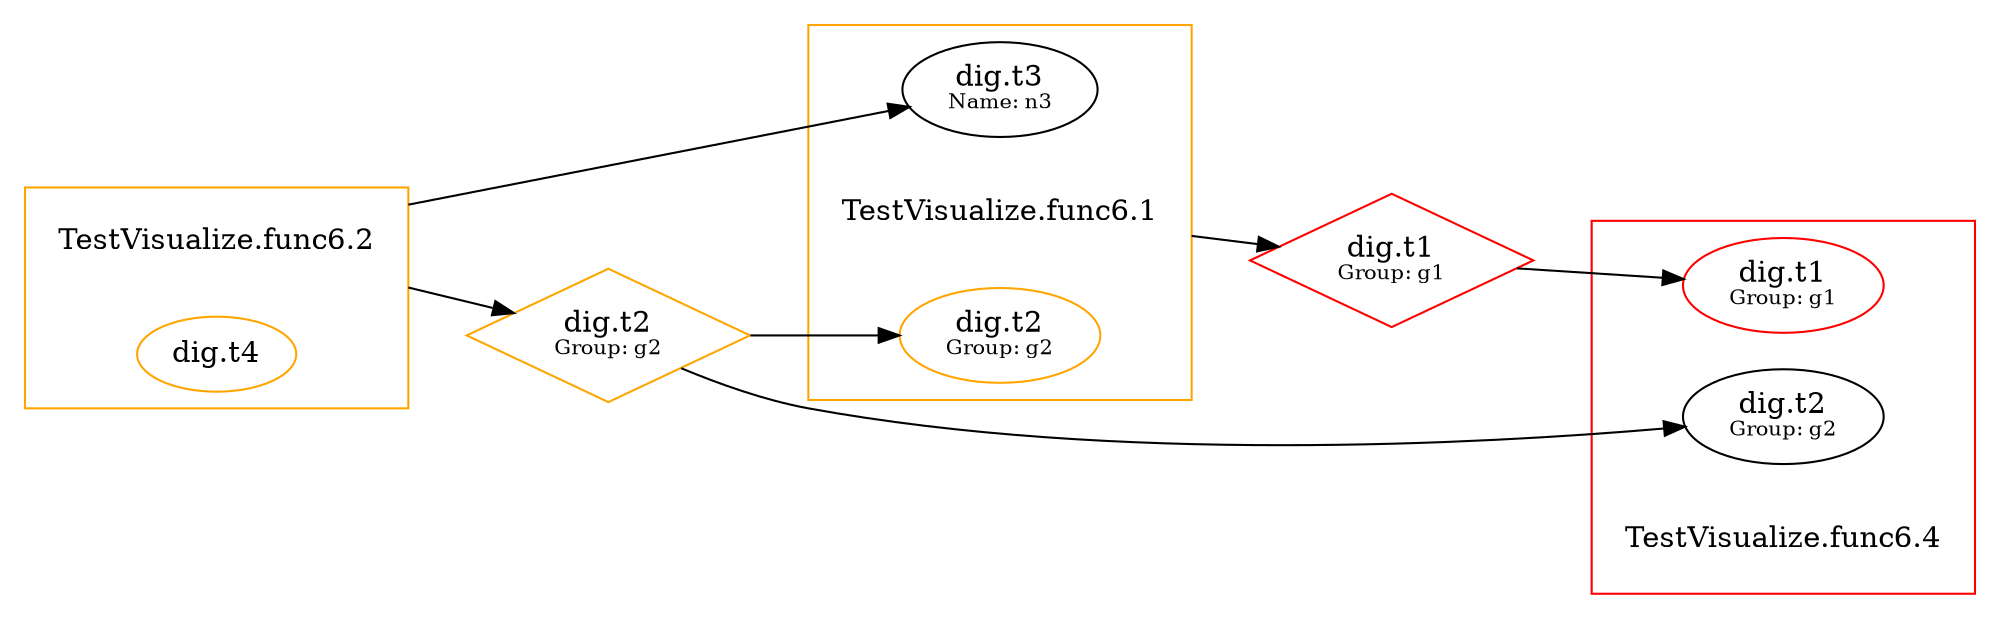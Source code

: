 digraph {
	rankdir=LR;
	graph [compound=true];
	"[type=dig.t1 group=g1]" [shape=diamond label=<dig.t1<BR /><FONT POINT-SIZE="10">Group: g1</FONT>> color=red];
		"[type=dig.t1 group=g1]" -> "dig.t1[group=g1]0";
		
	"[type=dig.t2 group=g2]" [shape=diamond label=<dig.t2<BR /><FONT POINT-SIZE="10">Group: g2</FONT>> color=orange];
		"[type=dig.t2 group=g2]" -> "dig.t2[group=g2]0";
		"[type=dig.t2 group=g2]" -> "dig.t2[group=g2]2";
		
	
		subgraph cluster_0 {
			constructor_0 [shape=plaintext label="TestVisualize.func6.1"];
			color=orange;
			"dig.t3[name=n3]" [label=<dig.t3<BR /><FONT POINT-SIZE="10">Name: n3</FONT>>];
			"dig.t2[group=g2]0" [label=<dig.t2<BR /><FONT POINT-SIZE="10">Group: g2</FONT>>];
			
		}
		
		
			constructor_0 -> "[type=dig.t1 group=g1]" [ltail=cluster_0];
		
		subgraph cluster_1 {
			constructor_1 [shape=plaintext label="TestVisualize.func6.2"];
			color=orange;
			"dig.t4" [label=<dig.t4>];
			
		}
		
			constructor_1 -> "dig.t3[name=n3]" [ltail=cluster_1];
		
		
			constructor_1 -> "[type=dig.t2 group=g2]" [ltail=cluster_1];
		
		subgraph cluster_2 {
			constructor_2 [shape=plaintext label="TestVisualize.func6.4"];
			color=red;
			"dig.t1[group=g1]0" [label=<dig.t1<BR /><FONT POINT-SIZE="10">Group: g1</FONT>>];
			"dig.t2[group=g2]2" [label=<dig.t2<BR /><FONT POINT-SIZE="10">Group: g2</FONT>>];
			
		}
		
		
	"dig.t2[group=g2]0" [color=orange];
	"dig.t4" [color=orange];
	"dig.t1[group=g1]0" [color=red];
	
}